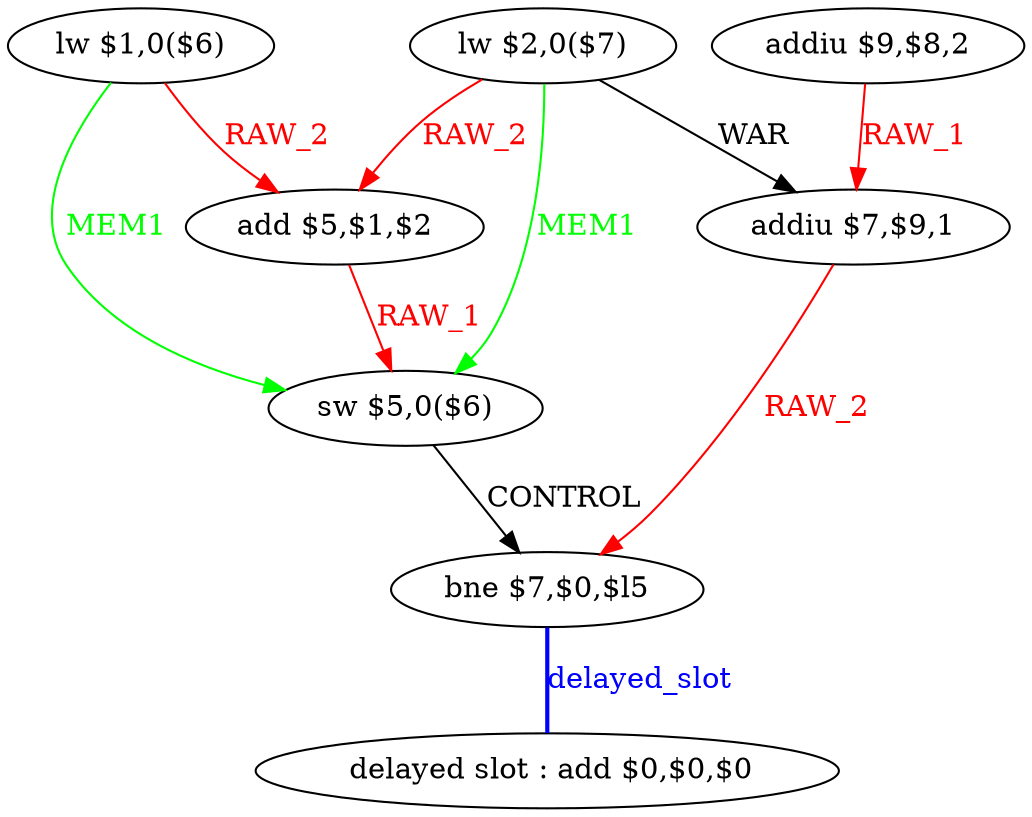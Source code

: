 digraph G1 {
node [shape = ellipse];
i7 [label = " delayed slot : add $0,$0,$0"] ;
i6 ->  i7 [style = bold, dir= none, fontcolor = blue, color = blue, label= "delayed_slot"];
i6 [label = "bne $7,$0,$l5"] ;
i0 [label = "lw $1,0($6)"] ;
i0 ->  i2 [color = red, fontcolor = red, label= "RAW_2"];
i0 ->  i3 [color = green, fontcolor = green, label= "MEM1"];
i2 [label = "add $5,$1,$2"] ;
i2 ->  i3 [color = red, fontcolor = red, label= "RAW_1"];
i3 [label = "sw $5,0($6)"] ;
i3 ->  i6 [label= "CONTROL"];
i1 [label = "lw $2,0($7)"] ;
i1 ->  i2 [color = red, fontcolor = red, label= "RAW_2"];
i1 ->  i3 [color = green, fontcolor = green, label= "MEM1"];
i1 ->  i5 [label= "WAR"];
i5 [label = "addiu $7,$9,1"] ;
i5 ->  i6 [color = red, fontcolor = red, label= "RAW_2"];
i4 [label = "addiu $9,$8,2"] ;
i4 ->  i5 [color = red, fontcolor = red, label= "RAW_1"];
}
